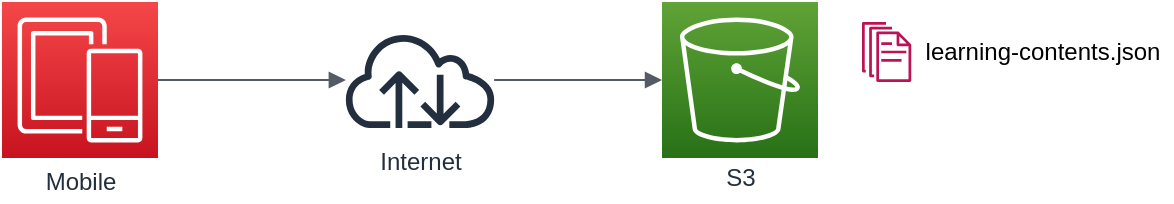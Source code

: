 <mxfile version="14.6.5" type="github" pages="3"><diagram id="hhHf2Xgyjytp37bjxuhK" name="システム構成図"><mxGraphModel dx="946" dy="590" grid="1" gridSize="10" guides="1" tooltips="1" connect="1" arrows="1" fold="1" page="1" pageScale="1" pageWidth="827" pageHeight="1169" math="0" shadow="0"><root><mxCell id="0"/><mxCell id="1" parent="0"/><mxCell id="p1VxtqiitcgidNlfN9kz-5" value="" style="edgeStyle=orthogonalEdgeStyle;html=1;endArrow=block;elbow=vertical;startArrow=none;endFill=1;strokeColor=#545B64;rounded=0;exitX=1;exitY=0.5;exitDx=0;exitDy=0;exitPerimeter=0;" edge="1" parent="1" source="p1VxtqiitcgidNlfN9kz-8" target="p1VxtqiitcgidNlfN9kz-6"><mxGeometry width="100" relative="1" as="geometry"><mxPoint x="238" y="179" as="sourcePoint"/><mxPoint x="460" y="260" as="targetPoint"/></mxGeometry></mxCell><mxCell id="p1VxtqiitcgidNlfN9kz-7" value="" style="edgeStyle=orthogonalEdgeStyle;html=1;endArrow=block;elbow=vertical;startArrow=none;endFill=1;strokeColor=#545B64;rounded=0;entryX=0;entryY=0.5;entryDx=0;entryDy=0;entryPerimeter=0;" edge="1" parent="1" source="p1VxtqiitcgidNlfN9kz-6" target="p1VxtqiitcgidNlfN9kz-4"><mxGeometry width="100" relative="1" as="geometry"><mxPoint x="380" y="180" as="sourcePoint"/><mxPoint x="300.59" y="189" as="targetPoint"/></mxGeometry></mxCell><mxCell id="p1VxtqiitcgidNlfN9kz-12" value="" style="group" vertex="1" connectable="0" parent="1"><mxGeometry x="490" y="140" width="78" height="98" as="geometry"/></mxCell><mxCell id="p1VxtqiitcgidNlfN9kz-4" value="" style="points=[[0,0,0],[0.25,0,0],[0.5,0,0],[0.75,0,0],[1,0,0],[0,1,0],[0.25,1,0],[0.5,1,0],[0.75,1,0],[1,1,0],[0,0.25,0],[0,0.5,0],[0,0.75,0],[1,0.25,0],[1,0.5,0],[1,0.75,0]];outlineConnect=0;fontColor=#232F3E;gradientColor=#60A337;gradientDirection=north;fillColor=#277116;strokeColor=#ffffff;dashed=0;verticalLabelPosition=bottom;verticalAlign=top;align=center;html=1;fontSize=12;fontStyle=0;aspect=fixed;shape=mxgraph.aws4.resourceIcon;resIcon=mxgraph.aws4.s3;" vertex="1" parent="p1VxtqiitcgidNlfN9kz-12"><mxGeometry width="78" height="78" as="geometry"/></mxCell><mxCell id="p1VxtqiitcgidNlfN9kz-11" value="S3" style="text;html=1;align=center;verticalAlign=middle;resizable=0;points=[];autosize=1;strokeColor=none;fontColor=#232F3E;" vertex="1" parent="p1VxtqiitcgidNlfN9kz-12"><mxGeometry x="24" y="78" width="30" height="20" as="geometry"/></mxCell><mxCell id="p1VxtqiitcgidNlfN9kz-14" value="" style="group" vertex="1" connectable="0" parent="1"><mxGeometry x="160" y="140" width="78" height="100" as="geometry"/></mxCell><mxCell id="p1VxtqiitcgidNlfN9kz-8" value="" style="points=[[0,0,0],[0.25,0,0],[0.5,0,0],[0.75,0,0],[1,0,0],[0,1,0],[0.25,1,0],[0.5,1,0],[0.75,1,0],[1,1,0],[0,0.25,0],[0,0.5,0],[0,0.75,0],[1,0.25,0],[1,0.5,0],[1,0.75,0]];outlineConnect=0;fontColor=#232F3E;gradientColor=#F54749;gradientDirection=north;fillColor=#C7131F;strokeColor=#ffffff;dashed=0;verticalLabelPosition=bottom;verticalAlign=top;align=center;html=1;fontSize=12;fontStyle=0;aspect=fixed;shape=mxgraph.aws4.resourceIcon;resIcon=mxgraph.aws4.mobile;horizontal=1;" vertex="1" parent="p1VxtqiitcgidNlfN9kz-14"><mxGeometry width="78" height="78" as="geometry"/></mxCell><mxCell id="p1VxtqiitcgidNlfN9kz-13" value="Mobile" style="text;html=1;align=center;verticalAlign=middle;resizable=0;points=[];autosize=1;strokeColor=none;fontColor=#232F3E;" vertex="1" parent="p1VxtqiitcgidNlfN9kz-14"><mxGeometry x="14" y="80" width="50" height="20" as="geometry"/></mxCell><mxCell id="p1VxtqiitcgidNlfN9kz-16" value="" style="group" vertex="1" connectable="0" parent="1"><mxGeometry x="330" y="155" width="78" height="75" as="geometry"/></mxCell><mxCell id="p1VxtqiitcgidNlfN9kz-6" value="" style="outlineConnect=0;fontColor=#232F3E;gradientColor=none;fillColor=#232F3E;strokeColor=none;dashed=0;verticalLabelPosition=bottom;verticalAlign=top;align=center;html=1;fontSize=12;fontStyle=0;aspect=fixed;pointerEvents=1;shape=mxgraph.aws4.internet;" vertex="1" parent="p1VxtqiitcgidNlfN9kz-16"><mxGeometry width="78" height="48" as="geometry"/></mxCell><mxCell id="p1VxtqiitcgidNlfN9kz-15" value="Internet" style="text;html=1;align=center;verticalAlign=middle;resizable=0;points=[];autosize=1;strokeColor=none;fontColor=#232F3E;" vertex="1" parent="p1VxtqiitcgidNlfN9kz-16"><mxGeometry x="9" y="55" width="60" height="20" as="geometry"/></mxCell><mxCell id="p1VxtqiitcgidNlfN9kz-17" value="" style="group" vertex="1" connectable="0" parent="1"><mxGeometry x="590" y="150" width="154.62" height="30" as="geometry"/></mxCell><mxCell id="p1VxtqiitcgidNlfN9kz-9" value="" style="outlineConnect=0;fontColor=#232F3E;gradientColor=none;fillColor=#BC1356;strokeColor=none;dashed=0;verticalLabelPosition=bottom;verticalAlign=top;align=center;html=1;fontSize=12;fontStyle=0;aspect=fixed;pointerEvents=1;shape=mxgraph.aws4.documents;" vertex="1" parent="p1VxtqiitcgidNlfN9kz-17"><mxGeometry width="24.62" height="30" as="geometry"/></mxCell><mxCell id="p1VxtqiitcgidNlfN9kz-10" value="learning-contents.json" style="text;html=1;align=center;verticalAlign=middle;resizable=0;points=[];autosize=1;strokeColor=none;" vertex="1" parent="p1VxtqiitcgidNlfN9kz-17"><mxGeometry x="24.62" y="5" width="130" height="20" as="geometry"/></mxCell></root></mxGraphModel></diagram><diagram id="E1eLeKmmUDwhE4mWxnUx" name="案1_CloudFront"><mxGraphModel dx="946" dy="590" grid="1" gridSize="10" guides="1" tooltips="1" connect="1" arrows="1" fold="1" page="1" pageScale="1" pageWidth="827" pageHeight="1169" math="0" shadow="0"><root><mxCell id="49OKiVka1WU4fno3MhGN-0"/><mxCell id="49OKiVka1WU4fno3MhGN-1" parent="49OKiVka1WU4fno3MhGN-0"/><mxCell id="49OKiVka1WU4fno3MhGN-4" value="" style="group" vertex="1" connectable="0" parent="49OKiVka1WU4fno3MhGN-1"><mxGeometry x="430" y="352.5" width="80" height="120" as="geometry"/></mxCell><mxCell id="49OKiVka1WU4fno3MhGN-2" value="" style="outlineConnect=0;dashed=0;verticalLabelPosition=bottom;verticalAlign=top;align=center;html=1;shape=mxgraph.aws3.cloudfront;fillColor=#F58536;gradientColor=none;fontColor=#232F3E;strokeColor=#ffffff;" vertex="1" parent="49OKiVka1WU4fno3MhGN-4"><mxGeometry x="1.75" width="76.5" height="93" as="geometry"/></mxCell><mxCell id="49OKiVka1WU4fno3MhGN-3" value="Cloud Front" style="text;html=1;align=center;verticalAlign=middle;resizable=0;points=[];autosize=1;strokeColor=none;fontColor=#232F3E;" vertex="1" parent="49OKiVka1WU4fno3MhGN-4"><mxGeometry y="100" width="80" height="20" as="geometry"/></mxCell><mxCell id="5_yjUEyEScKzrv77CzmR-0" value="" style="edgeStyle=orthogonalEdgeStyle;html=1;endArrow=block;elbow=vertical;startArrow=none;endFill=1;strokeColor=#545B64;rounded=0;exitX=1;exitY=0.5;exitDx=0;exitDy=0;exitPerimeter=0;" edge="1" parent="49OKiVka1WU4fno3MhGN-1" source="5_yjUEyEScKzrv77CzmR-6" target="5_yjUEyEScKzrv77CzmR-9"><mxGeometry width="100" relative="1" as="geometry"><mxPoint x="199" y="149" as="sourcePoint"/><mxPoint x="421" y="230" as="targetPoint"/></mxGeometry></mxCell><mxCell id="5_yjUEyEScKzrv77CzmR-1" value="" style="edgeStyle=orthogonalEdgeStyle;html=1;endArrow=block;elbow=vertical;startArrow=none;endFill=1;strokeColor=#545B64;rounded=0;entryX=0;entryY=0.5;entryDx=0;entryDy=0;entryPerimeter=0;" edge="1" parent="49OKiVka1WU4fno3MhGN-1" source="5_yjUEyEScKzrv77CzmR-9" target="5_yjUEyEScKzrv77CzmR-3"><mxGeometry width="100" relative="1" as="geometry"><mxPoint x="341" y="150" as="sourcePoint"/><mxPoint x="261.59" y="159" as="targetPoint"/></mxGeometry></mxCell><mxCell id="5_yjUEyEScKzrv77CzmR-2" value="" style="group" vertex="1" connectable="0" parent="49OKiVka1WU4fno3MhGN-1"><mxGeometry x="451" y="110" width="78" height="98" as="geometry"/></mxCell><mxCell id="5_yjUEyEScKzrv77CzmR-3" value="" style="points=[[0,0,0],[0.25,0,0],[0.5,0,0],[0.75,0,0],[1,0,0],[0,1,0],[0.25,1,0],[0.5,1,0],[0.75,1,0],[1,1,0],[0,0.25,0],[0,0.5,0],[0,0.75,0],[1,0.25,0],[1,0.5,0],[1,0.75,0]];outlineConnect=0;fontColor=#232F3E;gradientColor=#60A337;gradientDirection=north;fillColor=#277116;strokeColor=#ffffff;dashed=0;verticalLabelPosition=bottom;verticalAlign=top;align=center;html=1;fontSize=12;fontStyle=0;aspect=fixed;shape=mxgraph.aws4.resourceIcon;resIcon=mxgraph.aws4.s3;" vertex="1" parent="5_yjUEyEScKzrv77CzmR-2"><mxGeometry width="78" height="78" as="geometry"/></mxCell><mxCell id="5_yjUEyEScKzrv77CzmR-4" value="S3" style="text;html=1;align=center;verticalAlign=middle;resizable=0;points=[];autosize=1;strokeColor=none;fontColor=#232F3E;" vertex="1" parent="5_yjUEyEScKzrv77CzmR-2"><mxGeometry x="24" y="78" width="30" height="20" as="geometry"/></mxCell><mxCell id="5_yjUEyEScKzrv77CzmR-5" value="" style="group" vertex="1" connectable="0" parent="49OKiVka1WU4fno3MhGN-1"><mxGeometry x="121" y="110" width="78" height="100" as="geometry"/></mxCell><mxCell id="5_yjUEyEScKzrv77CzmR-6" value="" style="points=[[0,0,0],[0.25,0,0],[0.5,0,0],[0.75,0,0],[1,0,0],[0,1,0],[0.25,1,0],[0.5,1,0],[0.75,1,0],[1,1,0],[0,0.25,0],[0,0.5,0],[0,0.75,0],[1,0.25,0],[1,0.5,0],[1,0.75,0]];outlineConnect=0;fontColor=#232F3E;gradientColor=#F54749;gradientDirection=north;fillColor=#C7131F;strokeColor=#ffffff;dashed=0;verticalLabelPosition=bottom;verticalAlign=top;align=center;html=1;fontSize=12;fontStyle=0;aspect=fixed;shape=mxgraph.aws4.resourceIcon;resIcon=mxgraph.aws4.mobile;horizontal=1;" vertex="1" parent="5_yjUEyEScKzrv77CzmR-5"><mxGeometry width="78" height="78" as="geometry"/></mxCell><mxCell id="5_yjUEyEScKzrv77CzmR-7" value="Mobile" style="text;html=1;align=center;verticalAlign=middle;resizable=0;points=[];autosize=1;strokeColor=none;fontColor=#232F3E;" vertex="1" parent="5_yjUEyEScKzrv77CzmR-5"><mxGeometry x="14" y="80" width="50" height="20" as="geometry"/></mxCell><mxCell id="5_yjUEyEScKzrv77CzmR-8" value="" style="group" vertex="1" connectable="0" parent="49OKiVka1WU4fno3MhGN-1"><mxGeometry x="291" y="125" width="78" height="75" as="geometry"/></mxCell><mxCell id="5_yjUEyEScKzrv77CzmR-9" value="" style="outlineConnect=0;fontColor=#232F3E;gradientColor=none;fillColor=#232F3E;strokeColor=none;dashed=0;verticalLabelPosition=bottom;verticalAlign=top;align=center;html=1;fontSize=12;fontStyle=0;aspect=fixed;pointerEvents=1;shape=mxgraph.aws4.internet;" vertex="1" parent="5_yjUEyEScKzrv77CzmR-8"><mxGeometry width="78" height="48" as="geometry"/></mxCell><mxCell id="5_yjUEyEScKzrv77CzmR-10" value="Internet" style="text;html=1;align=center;verticalAlign=middle;resizable=0;points=[];autosize=1;strokeColor=none;fontColor=#232F3E;" vertex="1" parent="5_yjUEyEScKzrv77CzmR-8"><mxGeometry x="9" y="55" width="60" height="20" as="geometry"/></mxCell><mxCell id="5_yjUEyEScKzrv77CzmR-11" value="" style="group" vertex="1" connectable="0" parent="49OKiVka1WU4fno3MhGN-1"><mxGeometry x="551" y="120" width="154.62" height="30" as="geometry"/></mxCell><mxCell id="5_yjUEyEScKzrv77CzmR-12" value="" style="outlineConnect=0;fontColor=#232F3E;gradientColor=none;fillColor=#BC1356;strokeColor=none;dashed=0;verticalLabelPosition=bottom;verticalAlign=top;align=center;html=1;fontSize=12;fontStyle=0;aspect=fixed;pointerEvents=1;shape=mxgraph.aws4.documents;" vertex="1" parent="5_yjUEyEScKzrv77CzmR-11"><mxGeometry width="24.62" height="30" as="geometry"/></mxCell><mxCell id="5_yjUEyEScKzrv77CzmR-13" value="learning-contents.json" style="text;html=1;align=center;verticalAlign=middle;resizable=0;points=[];autosize=1;strokeColor=none;" vertex="1" parent="5_yjUEyEScKzrv77CzmR-11"><mxGeometry x="24.62" y="5" width="130" height="20" as="geometry"/></mxCell><mxCell id="5_yjUEyEScKzrv77CzmR-14" value="&lt;font style=&quot;font-size: 22px&quot;&gt;現在&lt;/font&gt;" style="text;html=1;align=center;verticalAlign=middle;resizable=0;points=[];autosize=1;strokeColor=none;fontColor=#232F3E;" vertex="1" parent="49OKiVka1WU4fno3MhGN-1"><mxGeometry x="70" y="60" width="60" height="20" as="geometry"/></mxCell><mxCell id="5_yjUEyEScKzrv77CzmR-15" value="" style="edgeStyle=orthogonalEdgeStyle;html=1;endArrow=block;elbow=vertical;startArrow=none;endFill=1;strokeColor=#545B64;rounded=0;exitX=1;exitY=0.5;exitDx=0;exitDy=0;exitPerimeter=0;" edge="1" parent="49OKiVka1WU4fno3MhGN-1" source="5_yjUEyEScKzrv77CzmR-21" target="5_yjUEyEScKzrv77CzmR-24"><mxGeometry width="100" relative="1" as="geometry"><mxPoint x="199" y="399" as="sourcePoint"/><mxPoint x="421" y="480" as="targetPoint"/></mxGeometry></mxCell><mxCell id="5_yjUEyEScKzrv77CzmR-16" value="" style="edgeStyle=orthogonalEdgeStyle;html=1;endArrow=block;elbow=vertical;startArrow=none;endFill=1;strokeColor=#545B64;rounded=0;entryX=0;entryY=0.5;entryDx=0;entryDy=0;entryPerimeter=0;" edge="1" parent="49OKiVka1WU4fno3MhGN-1" source="5_yjUEyEScKzrv77CzmR-24" target="49OKiVka1WU4fno3MhGN-2"><mxGeometry width="100" relative="1" as="geometry"><mxPoint x="341" y="400" as="sourcePoint"/><mxPoint x="261.59" y="409" as="targetPoint"/></mxGeometry></mxCell><mxCell id="5_yjUEyEScKzrv77CzmR-17" value="" style="group" vertex="1" connectable="0" parent="49OKiVka1WU4fno3MhGN-1"><mxGeometry x="572" y="360" width="78" height="98" as="geometry"/></mxCell><mxCell id="5_yjUEyEScKzrv77CzmR-18" value="" style="points=[[0,0,0],[0.25,0,0],[0.5,0,0],[0.75,0,0],[1,0,0],[0,1,0],[0.25,1,0],[0.5,1,0],[0.75,1,0],[1,1,0],[0,0.25,0],[0,0.5,0],[0,0.75,0],[1,0.25,0],[1,0.5,0],[1,0.75,0]];outlineConnect=0;fontColor=#232F3E;gradientColor=#60A337;gradientDirection=north;fillColor=#277116;strokeColor=#ffffff;dashed=0;verticalLabelPosition=bottom;verticalAlign=top;align=center;html=1;fontSize=12;fontStyle=0;aspect=fixed;shape=mxgraph.aws4.resourceIcon;resIcon=mxgraph.aws4.s3;" vertex="1" parent="5_yjUEyEScKzrv77CzmR-17"><mxGeometry width="78" height="78" as="geometry"/></mxCell><mxCell id="5_yjUEyEScKzrv77CzmR-19" value="S3" style="text;html=1;align=center;verticalAlign=middle;resizable=0;points=[];autosize=1;strokeColor=none;fontColor=#232F3E;" vertex="1" parent="5_yjUEyEScKzrv77CzmR-17"><mxGeometry x="24" y="78" width="30" height="20" as="geometry"/></mxCell><mxCell id="5_yjUEyEScKzrv77CzmR-20" value="" style="group" vertex="1" connectable="0" parent="49OKiVka1WU4fno3MhGN-1"><mxGeometry x="121" y="360" width="78" height="100" as="geometry"/></mxCell><mxCell id="5_yjUEyEScKzrv77CzmR-21" value="" style="points=[[0,0,0],[0.25,0,0],[0.5,0,0],[0.75,0,0],[1,0,0],[0,1,0],[0.25,1,0],[0.5,1,0],[0.75,1,0],[1,1,0],[0,0.25,0],[0,0.5,0],[0,0.75,0],[1,0.25,0],[1,0.5,0],[1,0.75,0]];outlineConnect=0;fontColor=#232F3E;gradientColor=#F54749;gradientDirection=north;fillColor=#C7131F;strokeColor=#ffffff;dashed=0;verticalLabelPosition=bottom;verticalAlign=top;align=center;html=1;fontSize=12;fontStyle=0;aspect=fixed;shape=mxgraph.aws4.resourceIcon;resIcon=mxgraph.aws4.mobile;horizontal=1;" vertex="1" parent="5_yjUEyEScKzrv77CzmR-20"><mxGeometry width="78" height="78" as="geometry"/></mxCell><mxCell id="5_yjUEyEScKzrv77CzmR-22" value="Mobile" style="text;html=1;align=center;verticalAlign=middle;resizable=0;points=[];autosize=1;strokeColor=none;fontColor=#232F3E;" vertex="1" parent="5_yjUEyEScKzrv77CzmR-20"><mxGeometry x="14" y="80" width="50" height="20" as="geometry"/></mxCell><mxCell id="5_yjUEyEScKzrv77CzmR-23" value="" style="group" vertex="1" connectable="0" parent="49OKiVka1WU4fno3MhGN-1"><mxGeometry x="291" y="375" width="78" height="75" as="geometry"/></mxCell><mxCell id="5_yjUEyEScKzrv77CzmR-24" value="" style="outlineConnect=0;fontColor=#232F3E;gradientColor=none;fillColor=#232F3E;strokeColor=none;dashed=0;verticalLabelPosition=bottom;verticalAlign=top;align=center;html=1;fontSize=12;fontStyle=0;aspect=fixed;pointerEvents=1;shape=mxgraph.aws4.internet;" vertex="1" parent="5_yjUEyEScKzrv77CzmR-23"><mxGeometry width="78" height="48" as="geometry"/></mxCell><mxCell id="5_yjUEyEScKzrv77CzmR-25" value="Internet" style="text;html=1;align=center;verticalAlign=middle;resizable=0;points=[];autosize=1;strokeColor=none;fontColor=#232F3E;" vertex="1" parent="5_yjUEyEScKzrv77CzmR-23"><mxGeometry x="9" y="55" width="60" height="20" as="geometry"/></mxCell><mxCell id="5_yjUEyEScKzrv77CzmR-26" value="" style="group" vertex="1" connectable="0" parent="49OKiVka1WU4fno3MhGN-1"><mxGeometry x="672" y="370" width="154.62" height="30" as="geometry"/></mxCell><mxCell id="5_yjUEyEScKzrv77CzmR-27" value="" style="outlineConnect=0;fontColor=#232F3E;gradientColor=none;fillColor=#BC1356;strokeColor=none;dashed=0;verticalLabelPosition=bottom;verticalAlign=top;align=center;html=1;fontSize=12;fontStyle=0;aspect=fixed;pointerEvents=1;shape=mxgraph.aws4.documents;" vertex="1" parent="5_yjUEyEScKzrv77CzmR-26"><mxGeometry width="24.62" height="30" as="geometry"/></mxCell><mxCell id="5_yjUEyEScKzrv77CzmR-28" value="learning-contents.json" style="text;html=1;align=center;verticalAlign=middle;resizable=0;points=[];autosize=1;strokeColor=none;" vertex="1" parent="5_yjUEyEScKzrv77CzmR-26"><mxGeometry x="24.62" y="5" width="130" height="20" as="geometry"/></mxCell><mxCell id="5_yjUEyEScKzrv77CzmR-29" value="&lt;font style=&quot;font-size: 22px&quot;&gt;案&lt;/font&gt;" style="text;html=1;align=center;verticalAlign=middle;resizable=0;points=[];autosize=1;strokeColor=none;fontColor=#232F3E;" vertex="1" parent="49OKiVka1WU4fno3MhGN-1"><mxGeometry x="80" y="310" width="40" height="20" as="geometry"/></mxCell><mxCell id="5_yjUEyEScKzrv77CzmR-31" style="edgeStyle=orthogonalEdgeStyle;rounded=0;orthogonalLoop=1;jettySize=auto;html=1;exitX=1;exitY=0.5;exitDx=0;exitDy=0;exitPerimeter=0;fontColor=#232F3E;" edge="1" parent="49OKiVka1WU4fno3MhGN-1" source="49OKiVka1WU4fno3MhGN-2" target="5_yjUEyEScKzrv77CzmR-18"><mxGeometry relative="1" as="geometry"/></mxCell><mxCell id="5_yjUEyEScKzrv77CzmR-32" style="edgeStyle=orthogonalEdgeStyle;rounded=0;orthogonalLoop=1;jettySize=auto;html=1;exitX=0;exitY=0.5;exitDx=0;exitDy=0;exitPerimeter=0;fontColor=#232F3E;" edge="1" parent="49OKiVka1WU4fno3MhGN-1" source="49OKiVka1WU4fno3MhGN-2" target="5_yjUEyEScKzrv77CzmR-24"><mxGeometry relative="1" as="geometry"/></mxCell><mxCell id="5_yjUEyEScKzrv77CzmR-33" style="edgeStyle=orthogonalEdgeStyle;rounded=0;orthogonalLoop=1;jettySize=auto;html=1;fontColor=#232F3E;" edge="1" parent="49OKiVka1WU4fno3MhGN-1" source="5_yjUEyEScKzrv77CzmR-24" target="5_yjUEyEScKzrv77CzmR-21"><mxGeometry relative="1" as="geometry"/></mxCell><mxCell id="5_yjUEyEScKzrv77CzmR-34" value="&lt;div style=&quot;text-align: left&quot;&gt;&lt;span&gt;CDNとしての役割を担う。&lt;/span&gt;&lt;/div&gt;&lt;div style=&quot;text-align: left&quot;&gt;&lt;span&gt;キャッシュとしてJSONがあれば、CloudFrontからレスポンスを返す。&lt;/span&gt;&lt;/div&gt;&lt;div style=&quot;text-align: left&quot;&gt;&lt;span&gt;&lt;br&gt;&lt;/span&gt;&lt;/div&gt;&lt;div style=&quot;text-align: left&quot;&gt;&lt;span&gt;Q. S3へのアクセスは軽減できるが、CloudFrontを使う場合のコストはどれほど掛かるか？&lt;/span&gt;&lt;/div&gt;&lt;div style=&quot;text-align: left&quot;&gt;&lt;span&gt;Q. S3へアクセスする際のトリガーをどうするか？（不定期でJSONの内容を更新する場合どうする？&lt;/span&gt;&lt;/div&gt;" style="text;html=1;align=center;verticalAlign=middle;resizable=0;points=[];autosize=1;fontColor=#232F3E;strokeColor=#FF9933;strokeWidth=4;" vertex="1" parent="49OKiVka1WU4fno3MhGN-1"><mxGeometry x="220" y="480" width="560" height="80" as="geometry"/></mxCell></root></mxGraphModel></diagram><diagram id="nOsKl9_o3bdHkmevqCs-" name="案2_Route53"><mxGraphModel dx="946" dy="590" grid="1" gridSize="10" guides="1" tooltips="1" connect="1" arrows="1" fold="1" page="1" pageScale="1" pageWidth="827" pageHeight="1169" math="0" shadow="0"><root><mxCell id="AFdZ1vx5J75cGdhDMIxN-0"/><mxCell id="AFdZ1vx5J75cGdhDMIxN-1" parent="AFdZ1vx5J75cGdhDMIxN-0"/><mxCell id="bk_qGP-tO2fhby-NtF7r-0" value="" style="edgeStyle=orthogonalEdgeStyle;html=1;endArrow=block;elbow=vertical;startArrow=none;endFill=1;strokeColor=#545B64;rounded=0;exitX=1;exitY=0.5;exitDx=0;exitDy=0;exitPerimeter=0;" edge="1" parent="AFdZ1vx5J75cGdhDMIxN-1" source="bk_qGP-tO2fhby-NtF7r-3" target="bk_qGP-tO2fhby-NtF7r-6"><mxGeometry width="100" relative="1" as="geometry"><mxPoint x="139" y="109" as="sourcePoint"/><mxPoint x="361" y="190" as="targetPoint"/></mxGeometry></mxCell><mxCell id="bk_qGP-tO2fhby-NtF7r-1" value="" style="edgeStyle=orthogonalEdgeStyle;html=1;endArrow=block;elbow=vertical;startArrow=none;endFill=1;strokeColor=#545B64;rounded=0;" edge="1" parent="AFdZ1vx5J75cGdhDMIxN-1" source="bk_qGP-tO2fhby-NtF7r-6" target="BQ4Pz7aK6piasQqZzKx8-3"><mxGeometry width="100" relative="1" as="geometry"><mxPoint x="281" y="110" as="sourcePoint"/><mxPoint x="391" y="109" as="targetPoint"/></mxGeometry></mxCell><mxCell id="bk_qGP-tO2fhby-NtF7r-2" value="" style="group" vertex="1" connectable="0" parent="AFdZ1vx5J75cGdhDMIxN-1"><mxGeometry x="61" y="70" width="78" height="100" as="geometry"/></mxCell><mxCell id="bk_qGP-tO2fhby-NtF7r-3" value="" style="points=[[0,0,0],[0.25,0,0],[0.5,0,0],[0.75,0,0],[1,0,0],[0,1,0],[0.25,1,0],[0.5,1,0],[0.75,1,0],[1,1,0],[0,0.25,0],[0,0.5,0],[0,0.75,0],[1,0.25,0],[1,0.5,0],[1,0.75,0]];outlineConnect=0;fontColor=#232F3E;gradientColor=#F54749;gradientDirection=north;fillColor=#C7131F;strokeColor=#ffffff;dashed=0;verticalLabelPosition=bottom;verticalAlign=top;align=center;html=1;fontSize=12;fontStyle=0;aspect=fixed;shape=mxgraph.aws4.resourceIcon;resIcon=mxgraph.aws4.mobile;horizontal=1;" vertex="1" parent="bk_qGP-tO2fhby-NtF7r-2"><mxGeometry width="78" height="78" as="geometry"/></mxCell><mxCell id="bk_qGP-tO2fhby-NtF7r-4" value="Mobile" style="text;html=1;align=center;verticalAlign=middle;resizable=0;points=[];autosize=1;strokeColor=none;fontColor=#232F3E;" vertex="1" parent="bk_qGP-tO2fhby-NtF7r-2"><mxGeometry x="14" y="80" width="50" height="20" as="geometry"/></mxCell><mxCell id="bk_qGP-tO2fhby-NtF7r-5" value="" style="group" vertex="1" connectable="0" parent="AFdZ1vx5J75cGdhDMIxN-1"><mxGeometry x="231" y="85" width="78" height="75" as="geometry"/></mxCell><mxCell id="bk_qGP-tO2fhby-NtF7r-6" value="" style="outlineConnect=0;fontColor=#232F3E;gradientColor=none;fillColor=#232F3E;strokeColor=none;dashed=0;verticalLabelPosition=bottom;verticalAlign=top;align=center;html=1;fontSize=12;fontStyle=0;aspect=fixed;pointerEvents=1;shape=mxgraph.aws4.internet;" vertex="1" parent="bk_qGP-tO2fhby-NtF7r-5"><mxGeometry width="78" height="48" as="geometry"/></mxCell><mxCell id="bk_qGP-tO2fhby-NtF7r-7" value="Internet" style="text;html=1;align=center;verticalAlign=middle;resizable=0;points=[];autosize=1;strokeColor=none;fontColor=#232F3E;" vertex="1" parent="bk_qGP-tO2fhby-NtF7r-5"><mxGeometry x="9" y="55" width="60" height="20" as="geometry"/></mxCell><mxCell id="BQ4Pz7aK6piasQqZzKx8-0" value="&lt;font style=&quot;font-size: 22px&quot;&gt;現在&lt;/font&gt;" style="text;html=1;align=center;verticalAlign=middle;resizable=0;points=[];autosize=1;strokeColor=none;fontColor=#232F3E;" vertex="1" parent="AFdZ1vx5J75cGdhDMIxN-1"><mxGeometry x="10" y="20" width="60" height="20" as="geometry"/></mxCell><mxCell id="BQ4Pz7aK6piasQqZzKx8-1" value="VPC" style="points=[[0,0],[0.25,0],[0.5,0],[0.75,0],[1,0],[1,0.25],[1,0.5],[1,0.75],[1,1],[0.75,1],[0.5,1],[0.25,1],[0,1],[0,0.75],[0,0.5],[0,0.25]];outlineConnect=0;gradientColor=none;html=1;whiteSpace=wrap;fontSize=12;fontStyle=0;shape=mxgraph.aws4.group;grIcon=mxgraph.aws4.group_vpc;strokeColor=#248814;fillColor=none;verticalAlign=top;align=left;spacingLeft=30;fontColor=#AAB7B8;dashed=0;" vertex="1" parent="AFdZ1vx5J75cGdhDMIxN-1"><mxGeometry x="60" y="220" width="700" height="330" as="geometry"/></mxCell><mxCell id="BQ4Pz7aK6piasQqZzKx8-5" value="" style="group" vertex="1" connectable="0" parent="AFdZ1vx5J75cGdhDMIxN-1"><mxGeometry x="370.5" y="200" width="58" height="80" as="geometry"/></mxCell><mxCell id="BQ4Pz7aK6piasQqZzKx8-3" value="" style="outlineConnect=0;fontColor=#232F3E;gradientColor=none;fillColor=#5A30B5;strokeColor=none;dashed=0;verticalLabelPosition=bottom;verticalAlign=top;align=center;html=1;fontSize=12;fontStyle=0;aspect=fixed;pointerEvents=1;shape=mxgraph.aws4.internet_gateway;labelBackgroundColor=none;labelBorderColor=none;shadow=0;sketch=0;" vertex="1" parent="BQ4Pz7aK6piasQqZzKx8-5"><mxGeometry width="58" height="58" as="geometry"/></mxCell><mxCell id="BQ4Pz7aK6piasQqZzKx8-4" value="IGW" style="text;html=1;align=center;verticalAlign=middle;resizable=0;points=[];autosize=1;strokeColor=none;fontColor=#232F3E;" vertex="1" parent="BQ4Pz7aK6piasQqZzKx8-5"><mxGeometry x="9" y="60" width="40" height="20" as="geometry"/></mxCell><mxCell id="BQ4Pz7aK6piasQqZzKx8-6" value="Q. Elastic LB、Application LB、Classic LBの違いが分からない。" style="text;html=1;align=center;verticalAlign=middle;resizable=0;points=[];autosize=1;strokeColor=none;fontColor=#232F3E;" vertex="1" parent="AFdZ1vx5J75cGdhDMIxN-1"><mxGeometry x="80" y="565" width="360" height="20" as="geometry"/></mxCell><mxCell id="BQ4Pz7aK6piasQqZzKx8-10" value="" style="group" vertex="1" connectable="0" parent="AFdZ1vx5J75cGdhDMIxN-1"><mxGeometry x="246" y="230" width="48" height="80" as="geometry"/></mxCell><mxCell id="BQ4Pz7aK6piasQqZzKx8-8" value="" style="outlineConnect=0;dashed=0;verticalLabelPosition=bottom;verticalAlign=top;align=center;html=1;shape=mxgraph.aws3.elastic_load_balancing;fillColor=#F58536;gradientColor=none;shadow=0;labelBackgroundColor=none;sketch=0;fontColor=#232F3E;strokeColor=#FF9933;strokeWidth=4;" vertex="1" parent="BQ4Pz7aK6piasQqZzKx8-10"><mxGeometry width="48" height="60" as="geometry"/></mxCell><mxCell id="BQ4Pz7aK6piasQqZzKx8-9" value="ELB" style="text;html=1;align=center;verticalAlign=middle;resizable=0;points=[];autosize=1;strokeColor=none;fontColor=#232F3E;" vertex="1" parent="BQ4Pz7aK6piasQqZzKx8-10"><mxGeometry x="4" y="60" width="40" height="20" as="geometry"/></mxCell><mxCell id="BQ4Pz7aK6piasQqZzKx8-11" style="edgeStyle=orthogonalEdgeStyle;rounded=0;orthogonalLoop=1;jettySize=auto;html=1;entryX=0.835;entryY=0.5;entryDx=0;entryDy=0;entryPerimeter=0;fontColor=#232F3E;" edge="1" parent="AFdZ1vx5J75cGdhDMIxN-1" source="BQ4Pz7aK6piasQqZzKx8-3" target="BQ4Pz7aK6piasQqZzKx8-8"><mxGeometry relative="1" as="geometry"><Array as="points"><mxPoint x="332" y="240"/><mxPoint x="332" y="260"/></Array></mxGeometry></mxCell><mxCell id="BQ4Pz7aK6piasQqZzKx8-17" value="" style="group" vertex="1" connectable="0" parent="AFdZ1vx5J75cGdhDMIxN-1"><mxGeometry x="123" y="255" width="120" height="30" as="geometry"/></mxCell><mxCell id="BQ4Pz7aK6piasQqZzKx8-14" value="VIP: 192.168.1.5" style="text;html=1;align=center;verticalAlign=middle;resizable=0;points=[];autosize=1;fontColor=#232F3E;strokeWidth=1;strokeColor=#FF3333;" vertex="1" parent="BQ4Pz7aK6piasQqZzKx8-17"><mxGeometry x="20" y="5" width="100" height="20" as="geometry"/></mxCell><mxCell id="BQ4Pz7aK6piasQqZzKx8-15" value="" style="shape=mxgraph.cisco.misc.vip;html=1;pointerEvents=1;dashed=0;fillColor=#036897;strokeColor=#ffffff;strokeWidth=2;verticalLabelPosition=bottom;verticalAlign=top;align=center;outlineConnect=0;shadow=0;labelBackgroundColor=none;sketch=0;fontColor=#232F3E;" vertex="1" parent="BQ4Pz7aK6piasQqZzKx8-17"><mxGeometry width="20" height="30" as="geometry"/></mxCell><mxCell id="BQ4Pz7aK6piasQqZzKx8-21" value="" style="group" vertex="1" connectable="0" parent="AFdZ1vx5J75cGdhDMIxN-1"><mxGeometry x="243" y="430" width="54" height="83" as="geometry"/></mxCell><mxCell id="BQ4Pz7aK6piasQqZzKx8-18" value="" style="outlineConnect=0;dashed=0;verticalLabelPosition=bottom;verticalAlign=top;align=center;html=1;shape=mxgraph.aws3.ec2;fillColor=#F58534;gradientColor=none;shadow=0;labelBackgroundColor=none;sketch=0;fontColor=#232F3E;strokeColor=#FF3333;strokeWidth=1;" vertex="1" parent="BQ4Pz7aK6piasQqZzKx8-21"><mxGeometry width="54" height="63" as="geometry"/></mxCell><mxCell id="BQ4Pz7aK6piasQqZzKx8-19" value="EC2" style="text;html=1;align=center;verticalAlign=middle;resizable=0;points=[];autosize=1;strokeColor=none;fontColor=#232F3E;" vertex="1" parent="BQ4Pz7aK6piasQqZzKx8-21"><mxGeometry x="7" y="63" width="40" height="20" as="geometry"/></mxCell><mxCell id="BQ4Pz7aK6piasQqZzKx8-22" value="" style="group" vertex="1" connectable="0" parent="AFdZ1vx5J75cGdhDMIxN-1"><mxGeometry x="400" y="430" width="54" height="83" as="geometry"/></mxCell><mxCell id="BQ4Pz7aK6piasQqZzKx8-23" value="" style="outlineConnect=0;dashed=0;verticalLabelPosition=bottom;verticalAlign=top;align=center;html=1;shape=mxgraph.aws3.ec2;fillColor=#F58534;gradientColor=none;shadow=0;labelBackgroundColor=none;sketch=0;fontColor=#232F3E;strokeColor=#FF3333;strokeWidth=1;" vertex="1" parent="BQ4Pz7aK6piasQqZzKx8-22"><mxGeometry width="54" height="63" as="geometry"/></mxCell><mxCell id="BQ4Pz7aK6piasQqZzKx8-24" value="EC2" style="text;html=1;align=center;verticalAlign=middle;resizable=0;points=[];autosize=1;strokeColor=none;fontColor=#232F3E;" vertex="1" parent="BQ4Pz7aK6piasQqZzKx8-22"><mxGeometry x="7" y="63" width="40" height="20" as="geometry"/></mxCell><mxCell id="BQ4Pz7aK6piasQqZzKx8-25" value="" style="group" vertex="1" connectable="0" parent="AFdZ1vx5J75cGdhDMIxN-1"><mxGeometry x="560" y="430" width="54" height="83" as="geometry"/></mxCell><mxCell id="BQ4Pz7aK6piasQqZzKx8-26" value="" style="outlineConnect=0;dashed=0;verticalLabelPosition=bottom;verticalAlign=top;align=center;html=1;shape=mxgraph.aws3.ec2;fillColor=#F58534;gradientColor=none;shadow=0;labelBackgroundColor=none;sketch=0;fontColor=#232F3E;strokeColor=#FF3333;strokeWidth=1;" vertex="1" parent="BQ4Pz7aK6piasQqZzKx8-25"><mxGeometry width="54" height="63" as="geometry"/></mxCell><mxCell id="BQ4Pz7aK6piasQqZzKx8-27" value="EC2" style="text;html=1;align=center;verticalAlign=middle;resizable=0;points=[];autosize=1;strokeColor=none;fontColor=#232F3E;" vertex="1" parent="BQ4Pz7aK6piasQqZzKx8-25"><mxGeometry x="7" y="63" width="40" height="20" as="geometry"/></mxCell><mxCell id="BQ4Pz7aK6piasQqZzKx8-30" style="edgeStyle=orthogonalEdgeStyle;rounded=0;orthogonalLoop=1;jettySize=auto;html=1;exitX=0.5;exitY=1;exitDx=0;exitDy=0;exitPerimeter=0;entryX=0.5;entryY=0;entryDx=0;entryDy=0;entryPerimeter=0;fontColor=#232F3E;" edge="1" parent="AFdZ1vx5J75cGdhDMIxN-1" source="BQ4Pz7aK6piasQqZzKx8-8" target="BQ4Pz7aK6piasQqZzKx8-18"><mxGeometry relative="1" as="geometry"/></mxCell><mxCell id="BQ4Pz7aK6piasQqZzKx8-31" style="edgeStyle=orthogonalEdgeStyle;rounded=0;orthogonalLoop=1;jettySize=auto;html=1;exitX=0.5;exitY=1;exitDx=0;exitDy=0;exitPerimeter=0;entryX=0.5;entryY=0;entryDx=0;entryDy=0;entryPerimeter=0;fontColor=#232F3E;" edge="1" parent="AFdZ1vx5J75cGdhDMIxN-1" source="BQ4Pz7aK6piasQqZzKx8-8" target="BQ4Pz7aK6piasQqZzKx8-23"><mxGeometry relative="1" as="geometry"><Array as="points"><mxPoint x="270" y="390"/><mxPoint x="427" y="390"/></Array></mxGeometry></mxCell><mxCell id="BQ4Pz7aK6piasQqZzKx8-32" style="edgeStyle=orthogonalEdgeStyle;rounded=0;orthogonalLoop=1;jettySize=auto;html=1;exitX=0.5;exitY=1;exitDx=0;exitDy=0;exitPerimeter=0;entryX=0.5;entryY=0;entryDx=0;entryDy=0;entryPerimeter=0;fontColor=#232F3E;" edge="1" parent="AFdZ1vx5J75cGdhDMIxN-1" source="BQ4Pz7aK6piasQqZzKx8-8" target="BQ4Pz7aK6piasQqZzKx8-26"><mxGeometry relative="1" as="geometry"><Array as="points"><mxPoint x="270" y="390"/><mxPoint x="587" y="390"/></Array></mxGeometry></mxCell><mxCell id="BQ4Pz7aK6piasQqZzKx8-33" value="web.co.jp" style="text;html=1;align=center;verticalAlign=middle;resizable=0;points=[];autosize=1;strokeColor=#d79b00;fillColor=#ffe6cc;" vertex="1" parent="AFdZ1vx5J75cGdhDMIxN-1"><mxGeometry x="139" y="285" width="70" height="20" as="geometry"/></mxCell><mxCell id="BQ4Pz7aK6piasQqZzKx8-34" value="" style="group" vertex="1" connectable="0" parent="AFdZ1vx5J75cGdhDMIxN-1"><mxGeometry x="123" y="310" width="60" height="53.334" as="geometry"/></mxCell><mxCell id="BQ4Pz7aK6piasQqZzKx8-2" value="" style="points=[[0,0,0],[0.25,0,0],[0.5,0,0],[0.75,0,0],[1,0,0],[0,1,0],[0.25,1,0],[0.5,1,0],[0.75,1,0],[1,1,0],[0,0.25,0],[0,0.5,0],[0,0.75,0],[1,0.25,0],[1,0.5,0],[1,0.75,0]];outlineConnect=0;fontColor=#232F3E;gradientColor=#945DF2;gradientDirection=north;fillColor=#5A30B5;strokeColor=#ffffff;dashed=0;verticalLabelPosition=bottom;verticalAlign=top;align=center;html=1;fontSize=12;fontStyle=0;aspect=fixed;shape=mxgraph.aws4.resourceIcon;resIcon=mxgraph.aws4.route_53;" vertex="1" parent="BQ4Pz7aK6piasQqZzKx8-34"><mxGeometry x="13.333" width="33.333" height="33.333" as="geometry"/></mxCell><mxCell id="BQ4Pz7aK6piasQqZzKx8-12" value="Route53" style="text;html=1;align=center;verticalAlign=middle;resizable=0;points=[];autosize=1;strokeColor=none;fontColor=#232F3E;" vertex="1" parent="BQ4Pz7aK6piasQqZzKx8-34"><mxGeometry y="33.334" width="60" height="20" as="geometry"/></mxCell><mxCell id="BQ4Pz7aK6piasQqZzKx8-38" value="" style="group" vertex="1" connectable="0" parent="AFdZ1vx5J75cGdhDMIxN-1"><mxGeometry x="314.5" y="290" width="170" height="63.33" as="geometry"/></mxCell><mxCell id="BQ4Pz7aK6piasQqZzKx8-35" value="" style="shape=image;html=1;verticalAlign=top;verticalLabelPosition=bottom;labelBackgroundColor=#ffffff;imageAspect=0;aspect=fixed;image=https://cdn4.iconfinder.com/data/icons/logos-brands-5/24/acm-128.png;shadow=0;dashed=0;sketch=0;fontColor=#232F3E;strokeColor=#FF3333;strokeWidth=1;fillColor=#C7131F;gradientColor=#F54749;" vertex="1" parent="BQ4Pz7aK6piasQqZzKx8-38"><mxGeometry x="61" width="48" height="48" as="geometry"/></mxCell><mxCell id="BQ4Pz7aK6piasQqZzKx8-36" value="Amazon Certificate Manager" style="text;html=1;align=center;verticalAlign=middle;resizable=0;points=[];autosize=1;strokeColor=none;fontColor=#232F3E;" vertex="1" parent="BQ4Pz7aK6piasQqZzKx8-38"><mxGeometry y="43.33" width="170" height="20" as="geometry"/></mxCell><mxCell id="BQ4Pz7aK6piasQqZzKx8-39" style="edgeStyle=orthogonalEdgeStyle;rounded=0;orthogonalLoop=1;jettySize=auto;html=1;fontColor=#232F3E;" edge="1" parent="AFdZ1vx5J75cGdhDMIxN-1" source="BQ4Pz7aK6piasQqZzKx8-35" target="BQ4Pz7aK6piasQqZzKx8-9"><mxGeometry relative="1" as="geometry"/></mxCell><mxCell id="BQ4Pz7aK6piasQqZzKx8-41" value="Q. WAF,セキュリティグループ,CDNがいまいち分からない。" style="text;html=1;align=center;verticalAlign=middle;resizable=0;points=[];autosize=1;strokeColor=none;fontColor=#232F3E;" vertex="1" parent="AFdZ1vx5J75cGdhDMIxN-1"><mxGeometry x="90" y="600" width="340" height="20" as="geometry"/></mxCell></root></mxGraphModel></diagram></mxfile>